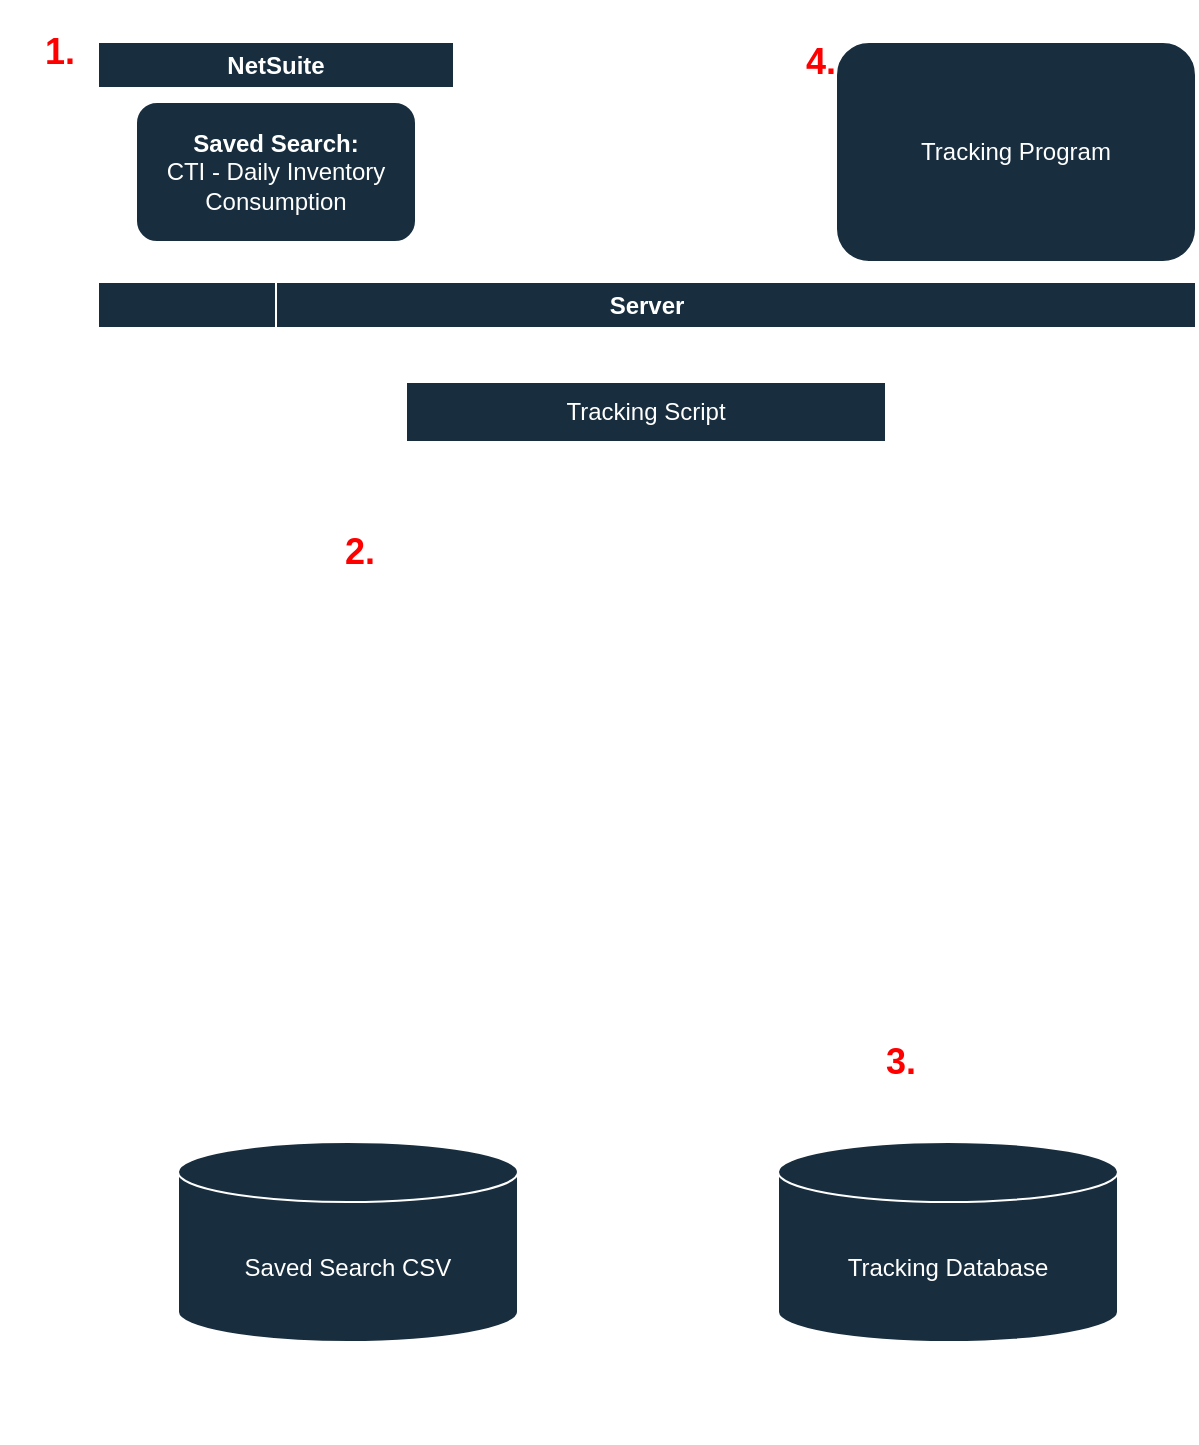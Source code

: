 <mxfile version="21.3.2" type="github">
  <diagram id="C5RBs43oDa-KdzZeNtuy" name="Page-1">
    <mxGraphModel dx="1434" dy="754" grid="1" gridSize="10" guides="1" tooltips="1" connect="1" arrows="1" fold="1" page="1" pageScale="1" pageWidth="827" pageHeight="1169" math="0" shadow="0">
      <root>
        <mxCell id="WIyWlLk6GJQsqaUBKTNV-0" />
        <mxCell id="WIyWlLk6GJQsqaUBKTNV-1" parent="WIyWlLk6GJQsqaUBKTNV-0" />
        <mxCell id="U5RVJwo38xha9huWu8kf-47" style="edgeStyle=orthogonalEdgeStyle;rounded=0;orthogonalLoop=1;jettySize=auto;html=1;exitX=0.5;exitY=1;exitDx=0;exitDy=0;entryX=0.855;entryY=0;entryDx=0;entryDy=4.35;entryPerimeter=0;labelBackgroundColor=none;strokeColor=#ffffff;fontColor=default;" edge="1" parent="WIyWlLk6GJQsqaUBKTNV-1" source="U5RVJwo38xha9huWu8kf-3" target="U5RVJwo38xha9huWu8kf-35">
          <mxGeometry relative="1" as="geometry" />
        </mxCell>
        <mxCell id="U5RVJwo38xha9huWu8kf-70" value="Reads" style="edgeLabel;html=1;align=center;verticalAlign=middle;resizable=0;points=[];fontColor=#FFFFFF;" vertex="1" connectable="0" parent="U5RVJwo38xha9huWu8kf-47">
          <mxGeometry x="0.264" y="1" relative="1" as="geometry">
            <mxPoint y="59" as="offset" />
          </mxGeometry>
        </mxCell>
        <mxCell id="U5RVJwo38xha9huWu8kf-3" value="Tracking Program" style="rounded=1;whiteSpace=wrap;html=1;labelBackgroundColor=none;fillColor=#182E3E;strokeColor=#FFFFFF;fontColor=#FFFFFF;" vertex="1" parent="WIyWlLk6GJQsqaUBKTNV-1">
          <mxGeometry x="508" y="210" width="180" height="110" as="geometry" />
        </mxCell>
        <mxCell id="U5RVJwo38xha9huWu8kf-5" value="Server" style="swimlane;whiteSpace=wrap;html=1;labelBackgroundColor=none;fillColor=#182E3E;strokeColor=#FFFFFF;fontColor=#FFFFFF;" vertex="1" parent="WIyWlLk6GJQsqaUBKTNV-1">
          <mxGeometry x="139" y="330" width="549" height="580" as="geometry" />
        </mxCell>
        <mxCell id="U5RVJwo38xha9huWu8kf-51" style="edgeStyle=orthogonalEdgeStyle;rounded=0;orthogonalLoop=1;jettySize=auto;html=1;exitX=0.5;exitY=0;exitDx=0;exitDy=0;exitPerimeter=0;entryX=0;entryY=0.5;entryDx=0;entryDy=0;strokeColor=#ffffff;labelBackgroundColor=none;fontColor=default;" edge="1" parent="U5RVJwo38xha9huWu8kf-5" source="U5RVJwo38xha9huWu8kf-17" target="U5RVJwo38xha9huWu8kf-34">
          <mxGeometry relative="1" as="geometry" />
        </mxCell>
        <mxCell id="U5RVJwo38xha9huWu8kf-69" value="Reads" style="edgeLabel;html=1;align=center;verticalAlign=middle;resizable=0;points=[];fontColor=#FFFFFF;" vertex="1" connectable="0" parent="U5RVJwo38xha9huWu8kf-51">
          <mxGeometry x="0.263" y="-2" relative="1" as="geometry">
            <mxPoint as="offset" />
          </mxGeometry>
        </mxCell>
        <mxCell id="U5RVJwo38xha9huWu8kf-17" value="Saved Search CSV" style="shape=cylinder3;whiteSpace=wrap;html=1;boundedLbl=1;backgroundOutline=1;size=15;labelBackgroundColor=none;fillColor=#182E3E;strokeColor=#FFFFFF;fontColor=#FFFFFF;" vertex="1" parent="U5RVJwo38xha9huWu8kf-5">
          <mxGeometry x="40" y="430" width="170" height="100" as="geometry" />
        </mxCell>
        <mxCell id="U5RVJwo38xha9huWu8kf-25" value="Tracking Script" style="swimlane;fontStyle=0;childLayout=stackLayout;horizontal=1;startSize=30;horizontalStack=0;resizeParent=1;resizeParentMax=0;resizeLast=0;collapsible=1;marginBottom=0;whiteSpace=wrap;html=1;labelBackgroundColor=none;fillColor=#182E3E;strokeColor=#FFFFFF;fontColor=#FFFFFF;" vertex="1" parent="U5RVJwo38xha9huWu8kf-5">
          <mxGeometry x="154" y="50" width="240" height="310" as="geometry" />
        </mxCell>
        <mxCell id="U5RVJwo38xha9huWu8kf-26" value="1. Reads the current counters for each product in the tracking database." style="text;strokeColor=none;fillColor=none;align=left;verticalAlign=middle;spacingLeft=4;spacingRight=4;overflow=hidden;points=[[0,0.5],[1,0.5]];portConstraint=eastwest;rotatable=0;whiteSpace=wrap;html=1;labelBackgroundColor=none;fontColor=#FFFFFF;" vertex="1" parent="U5RVJwo38xha9huWu8kf-25">
          <mxGeometry y="30" width="240" height="50" as="geometry" />
        </mxCell>
        <mxCell id="U5RVJwo38xha9huWu8kf-34" value="2. Reads the data from the saved search for all the Edmonton products that are tracked." style="text;strokeColor=none;fillColor=none;align=left;verticalAlign=middle;spacingLeft=4;spacingRight=4;overflow=hidden;points=[[0,0.5],[1,0.5]];portConstraint=eastwest;rotatable=0;whiteSpace=wrap;html=1;labelBackgroundColor=none;fontColor=#FFFFFF;" vertex="1" parent="U5RVJwo38xha9huWu8kf-25">
          <mxGeometry y="80" width="240" height="50" as="geometry" />
        </mxCell>
        <mxCell id="U5RVJwo38xha9huWu8kf-33" value="3. Checks if there has been any new orders from the saved search." style="text;strokeColor=none;fillColor=none;align=left;verticalAlign=middle;spacingLeft=4;spacingRight=4;overflow=hidden;points=[[0,0.5],[1,0.5]];portConstraint=eastwest;rotatable=0;whiteSpace=wrap;html=1;labelBackgroundColor=none;fontColor=#FFFFFF;" vertex="1" parent="U5RVJwo38xha9huWu8kf-25">
          <mxGeometry y="130" width="240" height="50" as="geometry" />
        </mxCell>
        <mxCell id="U5RVJwo38xha9huWu8kf-29" value="4. If change is detected, add it to the counter" style="text;strokeColor=none;fillColor=none;align=left;verticalAlign=middle;spacingLeft=4;spacingRight=4;overflow=hidden;points=[[0,0.5],[1,0.5]];portConstraint=eastwest;rotatable=0;whiteSpace=wrap;html=1;labelBackgroundColor=none;fontColor=#FFFFFF;" vertex="1" parent="U5RVJwo38xha9huWu8kf-25">
          <mxGeometry y="180" width="240" height="30" as="geometry" />
        </mxCell>
        <mxCell id="U5RVJwo38xha9huWu8kf-30" value="5. If counter exceeds the threshold, send an email to purchasing to re-order that product." style="text;strokeColor=none;fillColor=none;align=left;verticalAlign=middle;spacingLeft=4;spacingRight=4;overflow=hidden;points=[[0,0.5],[1,0.5]];portConstraint=eastwest;rotatable=0;whiteSpace=wrap;html=1;labelBackgroundColor=none;fontColor=#FFFFFF;" vertex="1" parent="U5RVJwo38xha9huWu8kf-25">
          <mxGeometry y="210" width="240" height="50" as="geometry" />
        </mxCell>
        <mxCell id="U5RVJwo38xha9huWu8kf-31" value="6. Set the counter to the amount it exceeded the threshold by. Save to Database." style="text;strokeColor=none;fillColor=none;align=left;verticalAlign=middle;spacingLeft=4;spacingRight=4;overflow=hidden;points=[[0,0.5],[1,0.5]];portConstraint=eastwest;rotatable=0;whiteSpace=wrap;html=1;labelBackgroundColor=none;fontColor=#FFFFFF;" vertex="1" parent="U5RVJwo38xha9huWu8kf-25">
          <mxGeometry y="260" width="240" height="50" as="geometry" />
        </mxCell>
        <mxCell id="U5RVJwo38xha9huWu8kf-66" style="edgeStyle=orthogonalEdgeStyle;rounded=0;orthogonalLoop=1;jettySize=auto;html=1;exitX=0.5;exitY=0;exitDx=0;exitDy=0;exitPerimeter=0;entryX=1;entryY=0.5;entryDx=0;entryDy=0;strokeColor=#ffffff;" edge="1" parent="U5RVJwo38xha9huWu8kf-5" source="U5RVJwo38xha9huWu8kf-35" target="U5RVJwo38xha9huWu8kf-26">
          <mxGeometry relative="1" as="geometry" />
        </mxCell>
        <mxCell id="U5RVJwo38xha9huWu8kf-68" value="Reads" style="edgeLabel;html=1;align=center;verticalAlign=middle;resizable=0;points=[];fontColor=#FFFFFF;" vertex="1" connectable="0" parent="U5RVJwo38xha9huWu8kf-66">
          <mxGeometry x="0.68" y="1" relative="1" as="geometry">
            <mxPoint as="offset" />
          </mxGeometry>
        </mxCell>
        <mxCell id="U5RVJwo38xha9huWu8kf-35" value="Tracking Database" style="shape=cylinder3;whiteSpace=wrap;html=1;boundedLbl=1;backgroundOutline=1;size=15;labelBackgroundColor=none;fillColor=#182E3E;strokeColor=#FFFFFF;fontColor=#FFFFFF;" vertex="1" parent="U5RVJwo38xha9huWu8kf-5">
          <mxGeometry x="340" y="430" width="170" height="100" as="geometry" />
        </mxCell>
        <mxCell id="U5RVJwo38xha9huWu8kf-41" style="edgeStyle=orthogonalEdgeStyle;rounded=0;orthogonalLoop=1;jettySize=auto;html=1;exitX=0.25;exitY=1;exitDx=0;exitDy=0;entryX=0.75;entryY=1;entryDx=0;entryDy=0;labelBackgroundColor=none;strokeColor=#ffffff;fontColor=default;" edge="1" parent="U5RVJwo38xha9huWu8kf-5" source="U5RVJwo38xha9huWu8kf-25" target="U5RVJwo38xha9huWu8kf-25">
          <mxGeometry relative="1" as="geometry">
            <Array as="points">
              <mxPoint x="214" y="410" />
              <mxPoint x="334" y="410" />
            </Array>
          </mxGeometry>
        </mxCell>
        <mxCell id="U5RVJwo38xha9huWu8kf-73" value="Every Hour" style="edgeLabel;html=1;align=center;verticalAlign=middle;resizable=0;points=[];fontColor=#FFFFFF;" vertex="1" connectable="0" parent="U5RVJwo38xha9huWu8kf-41">
          <mxGeometry x="0.109" y="-4" relative="1" as="geometry">
            <mxPoint x="-11" as="offset" />
          </mxGeometry>
        </mxCell>
        <mxCell id="U5RVJwo38xha9huWu8kf-61" value="&lt;h2&gt;&lt;font color=&quot;#ff0000&quot;&gt;2.&lt;/font&gt;&lt;/h2&gt;" style="text;html=1;align=center;verticalAlign=middle;whiteSpace=wrap;rounded=0;labelBackgroundColor=none;fontColor=#FFFFFF;" vertex="1" parent="U5RVJwo38xha9huWu8kf-5">
          <mxGeometry x="101" y="120" width="60" height="30" as="geometry" />
        </mxCell>
        <mxCell id="U5RVJwo38xha9huWu8kf-64" value="&lt;h2&gt;&lt;font color=&quot;#ff0000&quot;&gt;3.&lt;/font&gt;&lt;/h2&gt;" style="text;html=1;align=center;verticalAlign=middle;resizable=0;points=[];autosize=1;strokeColor=none;fillColor=none;fontColor=#FFFFFF;labelBackgroundColor=none;" vertex="1" parent="U5RVJwo38xha9huWu8kf-5">
          <mxGeometry x="381" y="360" width="40" height="60" as="geometry" />
        </mxCell>
        <mxCell id="U5RVJwo38xha9huWu8kf-67" style="edgeStyle=orthogonalEdgeStyle;rounded=0;orthogonalLoop=1;jettySize=auto;html=1;exitX=1;exitY=0.5;exitDx=0;exitDy=0;entryX=0.5;entryY=0;entryDx=0;entryDy=0;entryPerimeter=0;strokeColor=#ffffff;" edge="1" parent="U5RVJwo38xha9huWu8kf-5" source="U5RVJwo38xha9huWu8kf-31" target="U5RVJwo38xha9huWu8kf-35">
          <mxGeometry relative="1" as="geometry" />
        </mxCell>
        <mxCell id="U5RVJwo38xha9huWu8kf-72" value="Saves" style="edgeLabel;html=1;align=center;verticalAlign=middle;resizable=0;points=[];fontColor=#FFFFFF;" vertex="1" connectable="0" parent="U5RVJwo38xha9huWu8kf-67">
          <mxGeometry x="0.064" relative="1" as="geometry">
            <mxPoint y="29" as="offset" />
          </mxGeometry>
        </mxCell>
        <mxCell id="U5RVJwo38xha9huWu8kf-48" style="edgeStyle=orthogonalEdgeStyle;rounded=0;orthogonalLoop=1;jettySize=auto;html=1;exitX=0.5;exitY=1;exitDx=0;exitDy=0;entryX=0.145;entryY=0;entryDx=0;entryDy=4.35;entryPerimeter=0;labelBackgroundColor=none;strokeColor=#ffffff;fontColor=default;" edge="1" parent="WIyWlLk6GJQsqaUBKTNV-1" source="U5RVJwo38xha9huWu8kf-14" target="U5RVJwo38xha9huWu8kf-17">
          <mxGeometry relative="1" as="geometry" />
        </mxCell>
        <mxCell id="U5RVJwo38xha9huWu8kf-71" value="Saves" style="edgeLabel;html=1;align=center;verticalAlign=middle;resizable=0;points=[];fontColor=#FFFFFF;" vertex="1" connectable="0" parent="U5RVJwo38xha9huWu8kf-48">
          <mxGeometry x="0.222" y="-4" relative="1" as="geometry">
            <mxPoint y="-12" as="offset" />
          </mxGeometry>
        </mxCell>
        <mxCell id="U5RVJwo38xha9huWu8kf-14" value="NetSuite" style="swimlane;whiteSpace=wrap;html=1;labelBackgroundColor=none;fillColor=#182E3E;strokeColor=#FFFFFF;fontColor=#FFFFFF;" vertex="1" parent="WIyWlLk6GJQsqaUBKTNV-1">
          <mxGeometry x="139" y="210" width="178" height="110" as="geometry" />
        </mxCell>
        <mxCell id="U5RVJwo38xha9huWu8kf-15" value="&lt;div&gt;&lt;b&gt;Saved Search: &lt;br&gt;&lt;/b&gt;&lt;/div&gt;&lt;div&gt;CTI - Daily Inventory Consumption&lt;/div&gt;" style="rounded=1;whiteSpace=wrap;html=1;labelBackgroundColor=none;fillColor=#182E3E;strokeColor=#FFFFFF;fontColor=#FFFFFF;" vertex="1" parent="U5RVJwo38xha9huWu8kf-14">
          <mxGeometry x="19" y="30" width="140" height="70" as="geometry" />
        </mxCell>
        <mxCell id="U5RVJwo38xha9huWu8kf-60" value="&lt;h2&gt;&lt;font color=&quot;#ff0000&quot;&gt;1.&lt;/font&gt;&lt;/h2&gt;" style="text;html=1;align=center;verticalAlign=middle;whiteSpace=wrap;rounded=0;labelBackgroundColor=none;fontColor=#FFFFFF;" vertex="1" parent="WIyWlLk6GJQsqaUBKTNV-1">
          <mxGeometry x="90" y="200" width="60" height="30" as="geometry" />
        </mxCell>
        <mxCell id="U5RVJwo38xha9huWu8kf-65" value="&lt;h2&gt;&lt;font color=&quot;#ff0000&quot;&gt;4.&lt;/font&gt;&lt;/h2&gt;" style="text;html=1;align=center;verticalAlign=middle;resizable=0;points=[];autosize=1;strokeColor=none;fillColor=none;fontColor=#FFFFFF;labelBackgroundColor=none;" vertex="1" parent="WIyWlLk6GJQsqaUBKTNV-1">
          <mxGeometry x="480" y="190" width="40" height="60" as="geometry" />
        </mxCell>
      </root>
    </mxGraphModel>
  </diagram>
</mxfile>
